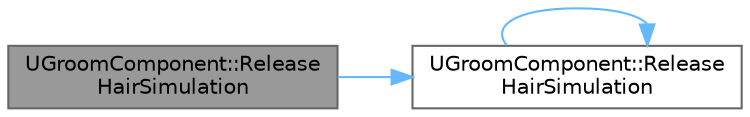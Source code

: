 digraph "UGroomComponent::ReleaseHairSimulation"
{
 // INTERACTIVE_SVG=YES
 // LATEX_PDF_SIZE
  bgcolor="transparent";
  edge [fontname=Helvetica,fontsize=10,labelfontname=Helvetica,labelfontsize=10];
  node [fontname=Helvetica,fontsize=10,shape=box,height=0.2,width=0.4];
  rankdir="LR";
  Node1 [id="Node000001",label="UGroomComponent::Release\lHairSimulation",height=0.2,width=0.4,color="gray40", fillcolor="grey60", style="filled", fontcolor="black",tooltip=" "];
  Node1 -> Node2 [id="edge1_Node000001_Node000002",color="steelblue1",style="solid",tooltip=" "];
  Node2 [id="Node000002",label="UGroomComponent::Release\lHairSimulation",height=0.2,width=0.4,color="grey40", fillcolor="white", style="filled",URL="$dc/d9a/classUGroomComponent.html#a85300f25185d033e92dc3f78f9717bd2",tooltip="Release Niagara components."];
  Node2 -> Node2 [id="edge2_Node000002_Node000002",color="steelblue1",style="solid",tooltip=" "];
}
